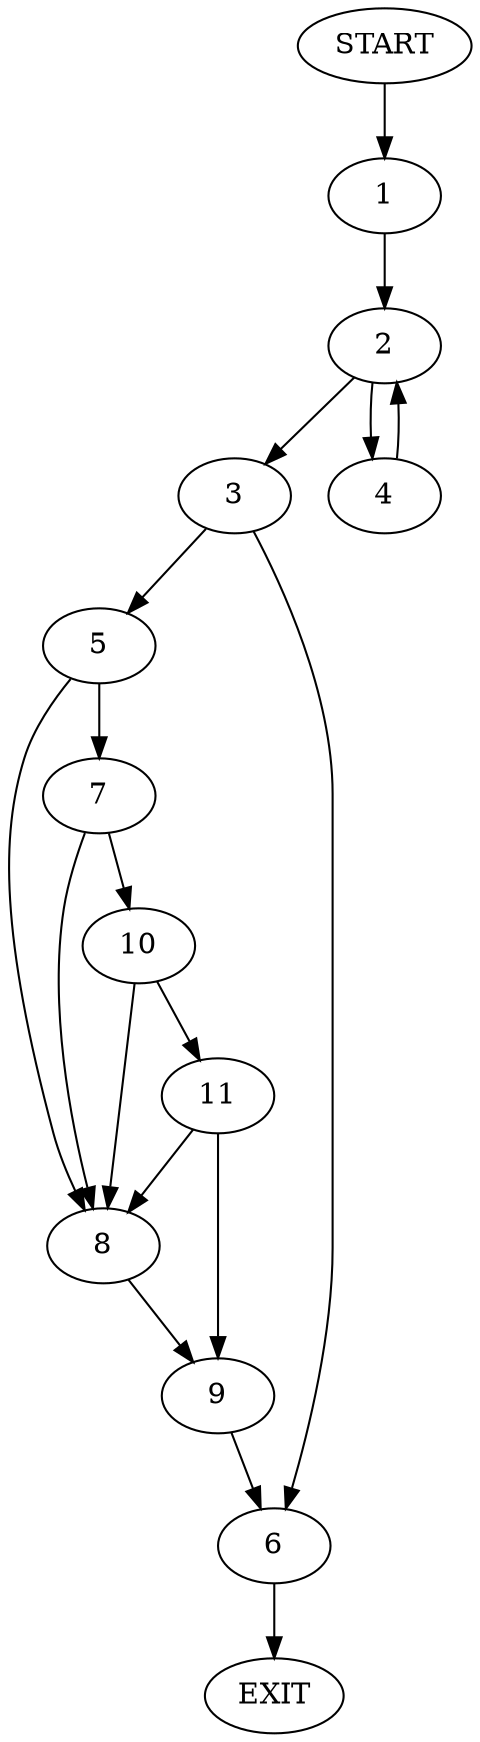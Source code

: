 digraph {
0 [label="START"]
12 [label="EXIT"]
0 -> 1
1 -> 2
2 -> 3
2 -> 4
3 -> 5
3 -> 6
4 -> 2
6 -> 12
5 -> 7
5 -> 8
8 -> 9
7 -> 10
7 -> 8
10 -> 11
10 -> 8
11 -> 8
11 -> 9
9 -> 6
}
